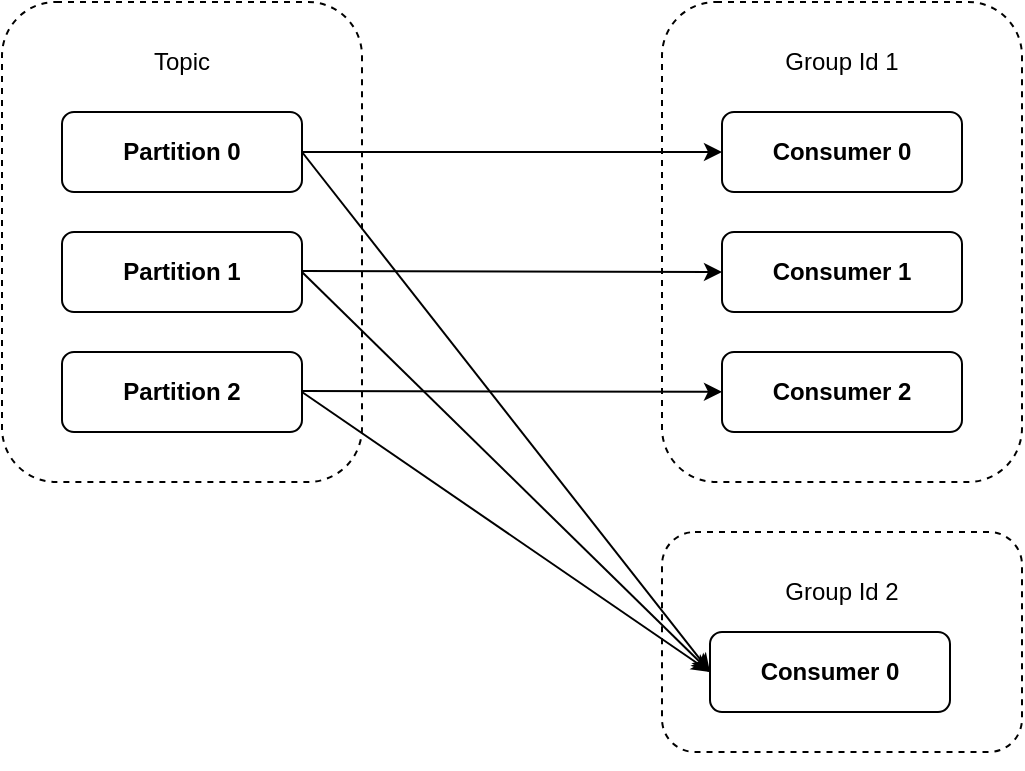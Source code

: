 <mxfile version="24.3.1" type="device">
  <diagram name="Side-1" id="mgmkx9jrRJoP8fpZSBYC">
    <mxGraphModel dx="2074" dy="1114" grid="1" gridSize="10" guides="1" tooltips="1" connect="1" arrows="1" fold="1" page="1" pageScale="1" pageWidth="827" pageHeight="1169" math="0" shadow="0">
      <root>
        <mxCell id="0" />
        <mxCell id="1" parent="0" />
        <mxCell id="il_RyRxC0Vryy2gMn9Q_-4" value="" style="rounded=1;whiteSpace=wrap;html=1;glass=0;dashed=1;" vertex="1" parent="1">
          <mxGeometry x="60" y="345" width="180" height="240" as="geometry" />
        </mxCell>
        <mxCell id="il_RyRxC0Vryy2gMn9Q_-1" value="&lt;strong&gt;Partition 0&lt;/strong&gt;" style="rounded=1;whiteSpace=wrap;html=1;" vertex="1" parent="1">
          <mxGeometry x="90" y="400" width="120" height="40" as="geometry" />
        </mxCell>
        <mxCell id="il_RyRxC0Vryy2gMn9Q_-2" value="&lt;strong&gt;Partition 1&lt;br&gt;&lt;/strong&gt;" style="rounded=1;whiteSpace=wrap;html=1;" vertex="1" parent="1">
          <mxGeometry x="90" y="460" width="120" height="40" as="geometry" />
        </mxCell>
        <mxCell id="il_RyRxC0Vryy2gMn9Q_-3" value="&lt;strong&gt;Partition 2&lt;br&gt;&lt;/strong&gt;" style="rounded=1;whiteSpace=wrap;html=1;" vertex="1" parent="1">
          <mxGeometry x="90" y="520" width="120" height="40" as="geometry" />
        </mxCell>
        <mxCell id="il_RyRxC0Vryy2gMn9Q_-6" value="Topic" style="text;html=1;align=center;verticalAlign=middle;whiteSpace=wrap;rounded=0;" vertex="1" parent="1">
          <mxGeometry x="120" y="360" width="60" height="30" as="geometry" />
        </mxCell>
        <mxCell id="il_RyRxC0Vryy2gMn9Q_-7" value="" style="rounded=1;whiteSpace=wrap;html=1;glass=0;dashed=1;" vertex="1" parent="1">
          <mxGeometry x="390" y="345" width="180" height="240" as="geometry" />
        </mxCell>
        <mxCell id="il_RyRxC0Vryy2gMn9Q_-8" value="Group Id 1" style="text;html=1;align=center;verticalAlign=middle;whiteSpace=wrap;rounded=0;" vertex="1" parent="1">
          <mxGeometry x="450" y="360" width="60" height="30" as="geometry" />
        </mxCell>
        <mxCell id="il_RyRxC0Vryy2gMn9Q_-9" value="" style="rounded=1;whiteSpace=wrap;html=1;glass=0;dashed=1;" vertex="1" parent="1">
          <mxGeometry x="390" y="610" width="180" height="110" as="geometry" />
        </mxCell>
        <mxCell id="il_RyRxC0Vryy2gMn9Q_-10" value="Group Id 2" style="text;html=1;align=center;verticalAlign=middle;whiteSpace=wrap;rounded=0;" vertex="1" parent="1">
          <mxGeometry x="450" y="625" width="60" height="30" as="geometry" />
        </mxCell>
        <mxCell id="il_RyRxC0Vryy2gMn9Q_-11" style="edgeStyle=orthogonalEdgeStyle;rounded=0;orthogonalLoop=1;jettySize=auto;html=1;exitX=0.5;exitY=1;exitDx=0;exitDy=0;" edge="1" parent="1" source="il_RyRxC0Vryy2gMn9Q_-9" target="il_RyRxC0Vryy2gMn9Q_-9">
          <mxGeometry relative="1" as="geometry" />
        </mxCell>
        <mxCell id="il_RyRxC0Vryy2gMn9Q_-12" value="&lt;strong&gt;Consumer 0&lt;br&gt;&lt;/strong&gt;" style="rounded=1;whiteSpace=wrap;html=1;" vertex="1" parent="1">
          <mxGeometry x="414" y="660" width="120" height="40" as="geometry" />
        </mxCell>
        <mxCell id="il_RyRxC0Vryy2gMn9Q_-13" value="&lt;strong&gt;Consumer 0&lt;br&gt;&lt;/strong&gt;" style="rounded=1;whiteSpace=wrap;html=1;" vertex="1" parent="1">
          <mxGeometry x="420" y="400" width="120" height="40" as="geometry" />
        </mxCell>
        <mxCell id="il_RyRxC0Vryy2gMn9Q_-14" style="edgeStyle=orthogonalEdgeStyle;rounded=0;orthogonalLoop=1;jettySize=auto;html=1;exitX=0.5;exitY=1;exitDx=0;exitDy=0;" edge="1" parent="1" source="il_RyRxC0Vryy2gMn9Q_-9" target="il_RyRxC0Vryy2gMn9Q_-9">
          <mxGeometry relative="1" as="geometry" />
        </mxCell>
        <mxCell id="il_RyRxC0Vryy2gMn9Q_-16" value="" style="endArrow=classic;html=1;rounded=0;exitX=1;exitY=0.5;exitDx=0;exitDy=0;entryX=0;entryY=0.5;entryDx=0;entryDy=0;" edge="1" parent="1" source="il_RyRxC0Vryy2gMn9Q_-1" target="il_RyRxC0Vryy2gMn9Q_-13">
          <mxGeometry width="50" height="50" relative="1" as="geometry">
            <mxPoint x="390" y="560" as="sourcePoint" />
            <mxPoint x="440" y="510" as="targetPoint" />
          </mxGeometry>
        </mxCell>
        <mxCell id="il_RyRxC0Vryy2gMn9Q_-17" value="" style="endArrow=classic;html=1;rounded=0;exitX=1;exitY=0.5;exitDx=0;exitDy=0;entryX=0;entryY=0.5;entryDx=0;entryDy=0;" edge="1" parent="1" target="il_RyRxC0Vryy2gMn9Q_-23">
          <mxGeometry width="50" height="50" relative="1" as="geometry">
            <mxPoint x="210" y="479.5" as="sourcePoint" />
            <mxPoint x="420" y="420" as="targetPoint" />
          </mxGeometry>
        </mxCell>
        <mxCell id="il_RyRxC0Vryy2gMn9Q_-18" value="" style="endArrow=classic;html=1;rounded=0;exitX=1;exitY=0.5;exitDx=0;exitDy=0;" edge="1" parent="1" target="il_RyRxC0Vryy2gMn9Q_-24">
          <mxGeometry width="50" height="50" relative="1" as="geometry">
            <mxPoint x="210" y="539.5" as="sourcePoint" />
            <mxPoint x="420" y="539.5" as="targetPoint" />
          </mxGeometry>
        </mxCell>
        <mxCell id="il_RyRxC0Vryy2gMn9Q_-19" value="" style="endArrow=classic;html=1;rounded=0;exitX=1;exitY=0.5;exitDx=0;exitDy=0;entryX=0;entryY=0.5;entryDx=0;entryDy=0;" edge="1" parent="1" source="il_RyRxC0Vryy2gMn9Q_-1" target="il_RyRxC0Vryy2gMn9Q_-12">
          <mxGeometry width="50" height="50" relative="1" as="geometry">
            <mxPoint x="210" y="430" as="sourcePoint" />
            <mxPoint x="420" y="430" as="targetPoint" />
          </mxGeometry>
        </mxCell>
        <mxCell id="il_RyRxC0Vryy2gMn9Q_-20" value="" style="endArrow=classic;html=1;rounded=0;exitX=1;exitY=0.5;exitDx=0;exitDy=0;entryX=0;entryY=0.5;entryDx=0;entryDy=0;" edge="1" parent="1" target="il_RyRxC0Vryy2gMn9Q_-12">
          <mxGeometry width="50" height="50" relative="1" as="geometry">
            <mxPoint x="210" y="480" as="sourcePoint" />
            <mxPoint x="414" y="740" as="targetPoint" />
          </mxGeometry>
        </mxCell>
        <mxCell id="il_RyRxC0Vryy2gMn9Q_-21" value="" style="endArrow=classic;html=1;rounded=0;exitX=1;exitY=0.5;exitDx=0;exitDy=0;entryX=0;entryY=0.5;entryDx=0;entryDy=0;" edge="1" parent="1" target="il_RyRxC0Vryy2gMn9Q_-12">
          <mxGeometry width="50" height="50" relative="1" as="geometry">
            <mxPoint x="210" y="540" as="sourcePoint" />
            <mxPoint x="414" y="740" as="targetPoint" />
          </mxGeometry>
        </mxCell>
        <mxCell id="il_RyRxC0Vryy2gMn9Q_-23" value="&lt;strong&gt;Consumer 1&lt;br&gt;&lt;/strong&gt;" style="rounded=1;whiteSpace=wrap;html=1;" vertex="1" parent="1">
          <mxGeometry x="420" y="460" width="120" height="40" as="geometry" />
        </mxCell>
        <mxCell id="il_RyRxC0Vryy2gMn9Q_-24" value="&lt;strong&gt;Consumer 2&lt;br&gt;&lt;/strong&gt;" style="rounded=1;whiteSpace=wrap;html=1;" vertex="1" parent="1">
          <mxGeometry x="420" y="520" width="120" height="40" as="geometry" />
        </mxCell>
      </root>
    </mxGraphModel>
  </diagram>
</mxfile>
